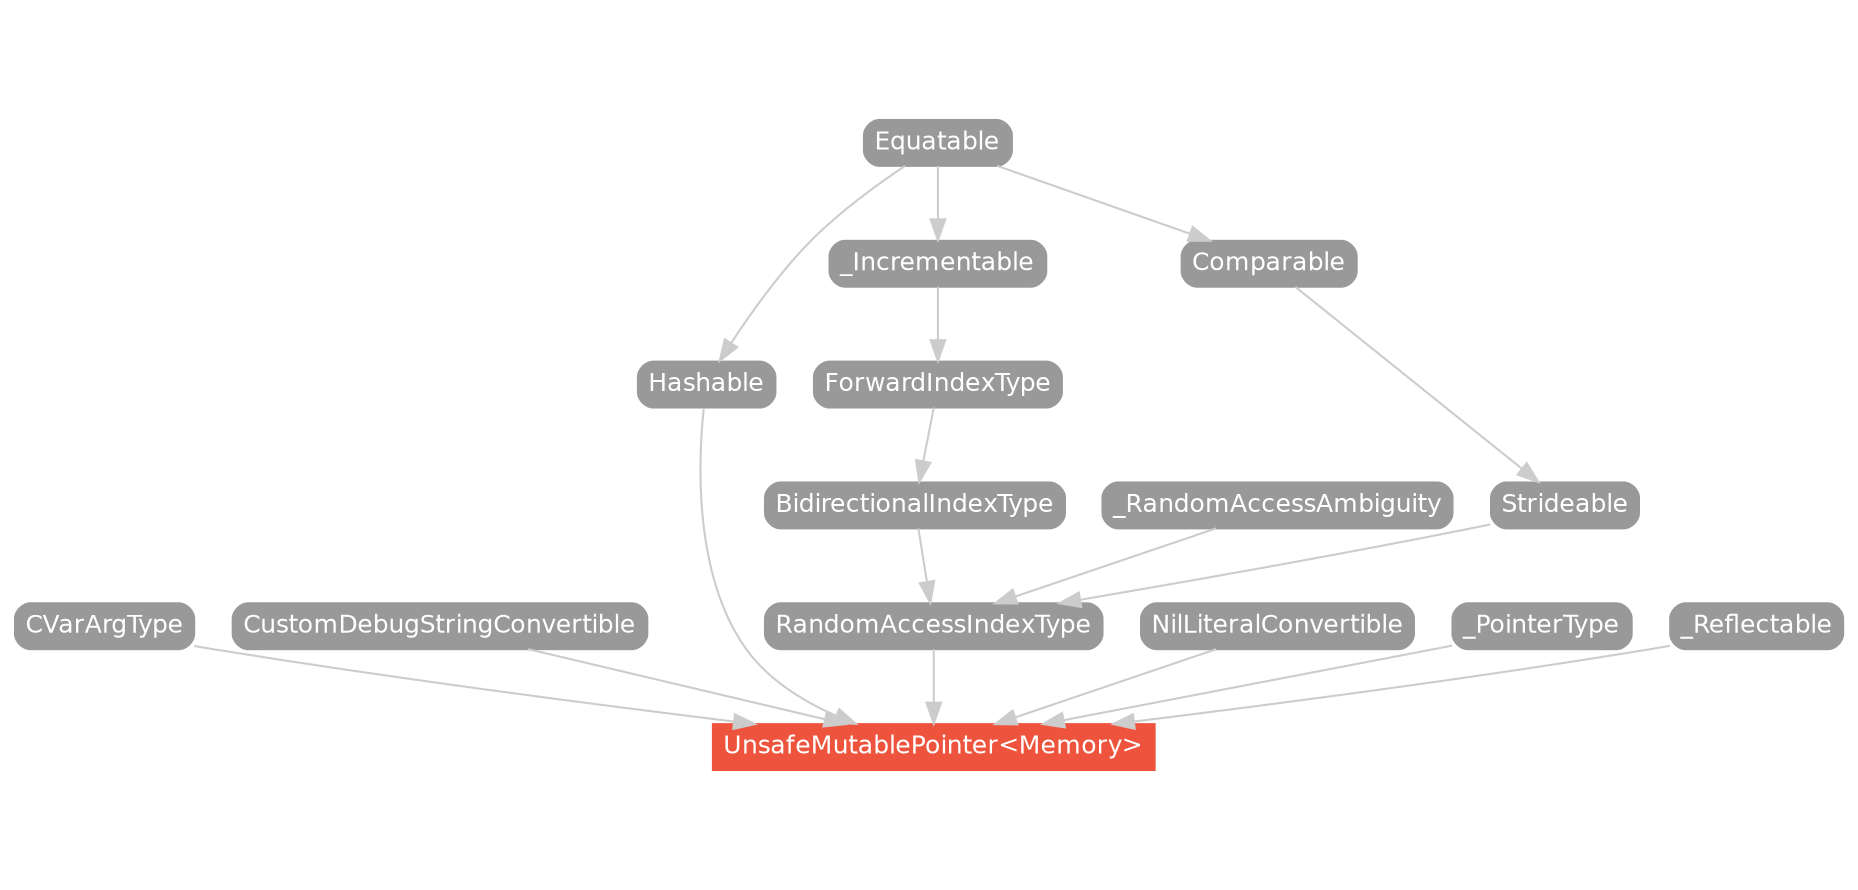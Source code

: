 strict digraph "UnsafeMutablePointer<Memory> - Type Hierarchy - SwiftDoc.org" {
    pad="0.1,0.8"
    node [shape=box, style="filled,rounded", color="#999999", fillcolor="#999999", fontcolor=white, fontname=Helvetica, fontnames="Helvetica,sansserif", fontsize=12, margin="0.07,0.05", height="0.3"]
    edge [color="#cccccc"]
    "BidirectionalIndexType" [URL="/protocol/BidirectionalIndexType/hierarchy/"]
    "CVarArgType" [URL="/protocol/CVarArgType/hierarchy/"]
    "Comparable" [URL="/protocol/Comparable/hierarchy/"]
    "CustomDebugStringConvertible" [URL="/protocol/CustomDebugStringConvertible/hierarchy/"]
    "Equatable" [URL="/protocol/Equatable/hierarchy/"]
    "ForwardIndexType" [URL="/protocol/ForwardIndexType/hierarchy/"]
    "Hashable" [URL="/protocol/Hashable/hierarchy/"]
    "NilLiteralConvertible" [URL="/protocol/NilLiteralConvertible/hierarchy/"]
    "RandomAccessIndexType" [URL="/protocol/RandomAccessIndexType/hierarchy/"]
    "Strideable" [URL="/protocol/Strideable/hierarchy/"]
    "UnsafeMutablePointer<Memory>" [URL="/type/UnsafeMutablePointer/", style="filled", fillcolor="#ee543d", color="#ee543d"]
    "_Incrementable" [URL="/protocol/_Incrementable/hierarchy/"]
    "_PointerType" [URL="/protocol/_PointerType/hierarchy/"]
    "_RandomAccessAmbiguity" [URL="/protocol/_RandomAccessAmbiguity/hierarchy/"]
    "_Reflectable" [URL="/protocol/_Reflectable/hierarchy/"]    "RandomAccessIndexType" -> "UnsafeMutablePointer<Memory>"
    "Hashable" -> "UnsafeMutablePointer<Memory>"
    "NilLiteralConvertible" -> "UnsafeMutablePointer<Memory>"
    "_PointerType" -> "UnsafeMutablePointer<Memory>"
    "CustomDebugStringConvertible" -> "UnsafeMutablePointer<Memory>"
    "_Reflectable" -> "UnsafeMutablePointer<Memory>"
    "CVarArgType" -> "UnsafeMutablePointer<Memory>"
    "BidirectionalIndexType" -> "RandomAccessIndexType"
    "Strideable" -> "RandomAccessIndexType"
    "_RandomAccessAmbiguity" -> "RandomAccessIndexType"
    "ForwardIndexType" -> "BidirectionalIndexType"
    "_Incrementable" -> "ForwardIndexType"
    "Equatable" -> "_Incrementable"
    "Comparable" -> "Strideable"
    "Equatable" -> "Comparable"
    "Equatable" -> "Hashable"
    subgraph Types {
        rank = max; "UnsafeMutablePointer<Memory>";
    }
}
